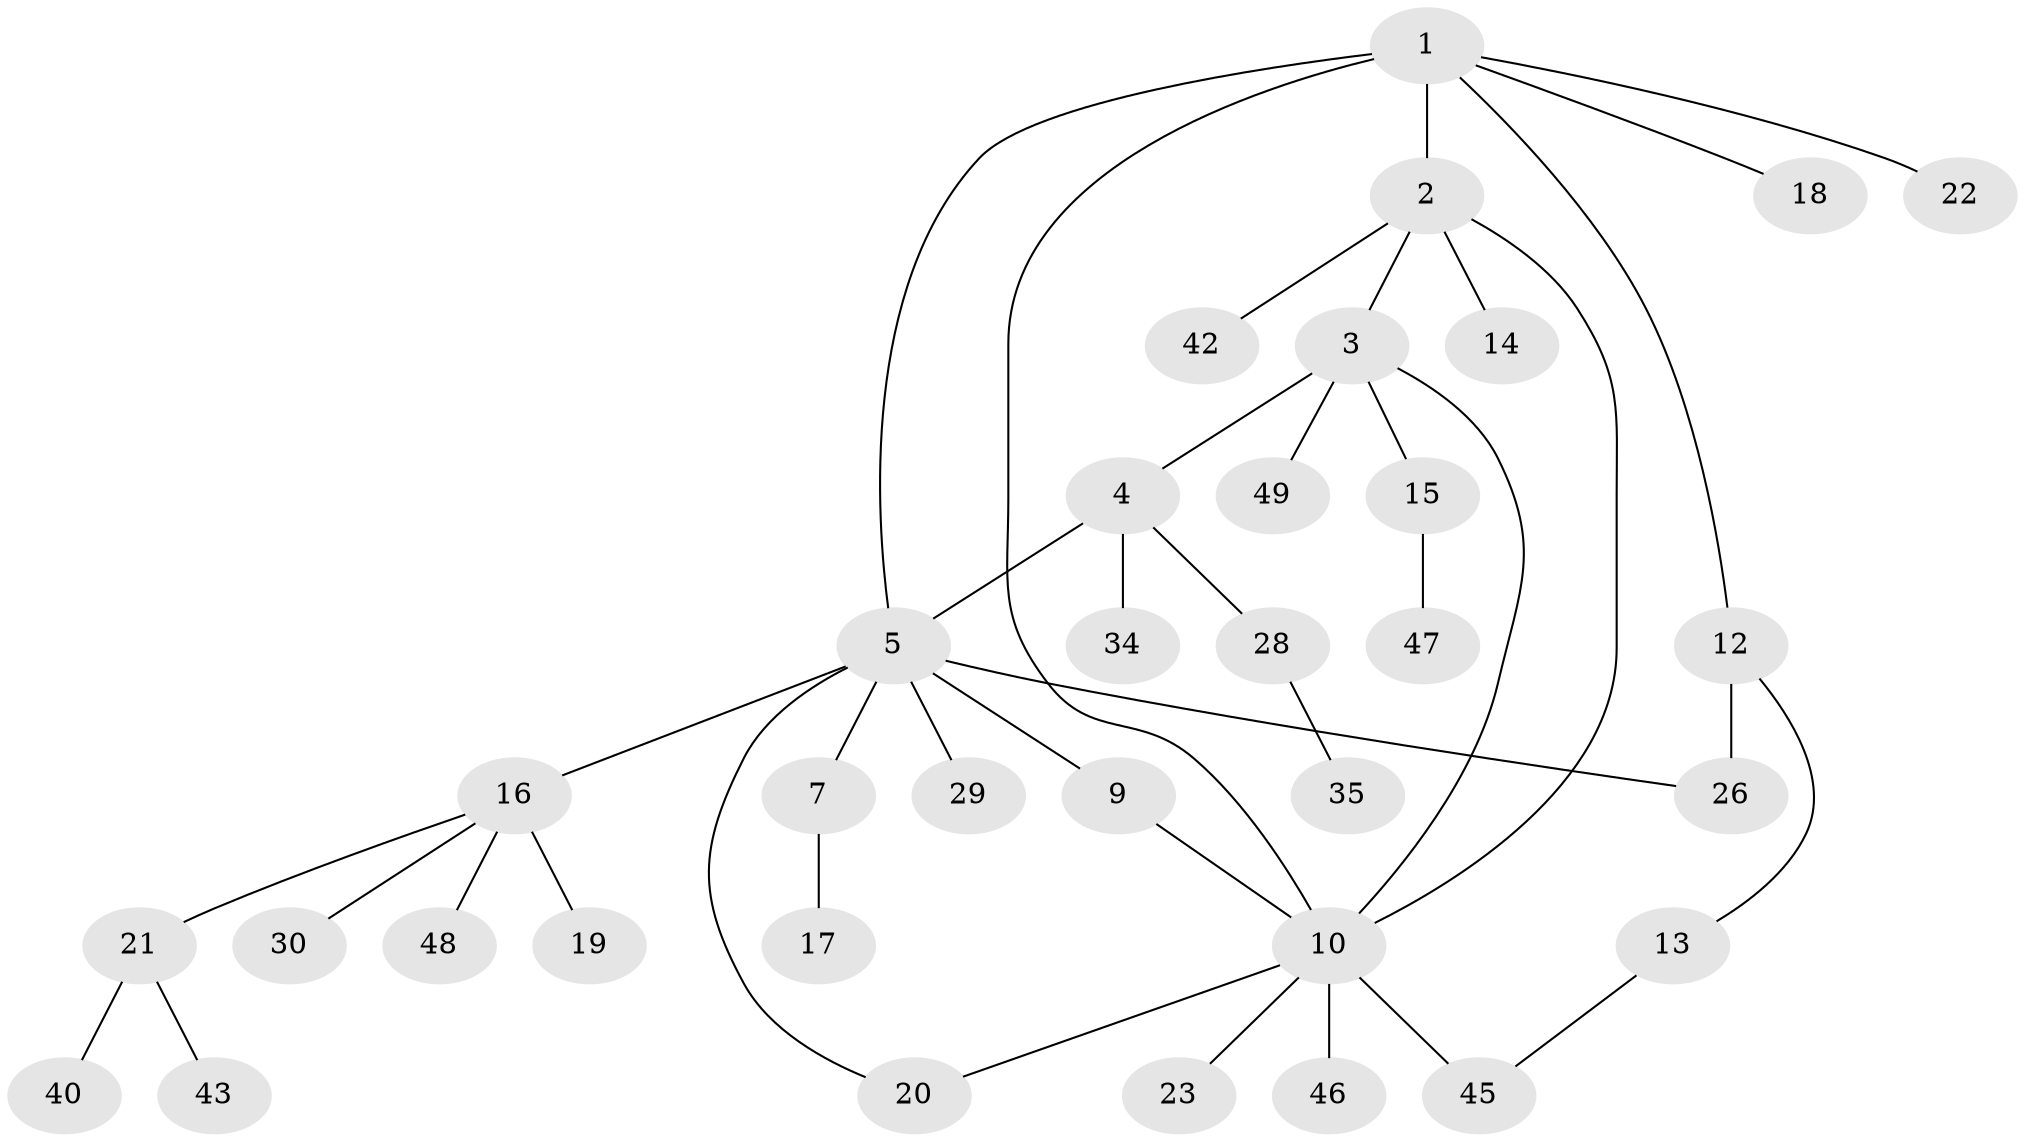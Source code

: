 // original degree distribution, {6: 0.12244897959183673, 3: 0.08163265306122448, 7: 0.02040816326530612, 2: 0.24489795918367346, 9: 0.02040816326530612, 1: 0.4897959183673469, 4: 0.02040816326530612}
// Generated by graph-tools (version 1.1) at 2025/11/02/27/25 16:11:31]
// undirected, 34 vertices, 40 edges
graph export_dot {
graph [start="1"]
  node [color=gray90,style=filled];
  1 [super="+6"];
  2 [super="+32"];
  3 [super="+38"];
  4 [super="+11"];
  5 [super="+8"];
  7 [super="+44"];
  9;
  10 [super="+27"];
  12 [super="+24"];
  13 [super="+39"];
  14;
  15 [super="+37"];
  16 [super="+33"];
  17;
  18;
  19 [super="+25"];
  20;
  21 [super="+36"];
  22;
  23 [super="+31"];
  26;
  28;
  29;
  30 [super="+41"];
  34;
  35;
  40;
  42;
  43;
  45;
  46;
  47;
  48;
  49;
  1 -- 2;
  1 -- 12;
  1 -- 18;
  1 -- 22;
  1 -- 10;
  1 -- 5 [weight=2];
  2 -- 3;
  2 -- 10;
  2 -- 14;
  2 -- 42;
  3 -- 4;
  3 -- 10;
  3 -- 15;
  3 -- 49;
  4 -- 5 [weight=2];
  4 -- 28;
  4 -- 34;
  5 -- 16 [weight=2];
  5 -- 20;
  5 -- 29;
  5 -- 7;
  5 -- 9;
  5 -- 26;
  7 -- 17;
  9 -- 10;
  10 -- 20;
  10 -- 23;
  10 -- 45;
  10 -- 46;
  12 -- 13;
  12 -- 26;
  13 -- 45;
  15 -- 47;
  16 -- 19;
  16 -- 21;
  16 -- 30;
  16 -- 48;
  21 -- 40;
  21 -- 43;
  28 -- 35;
}
